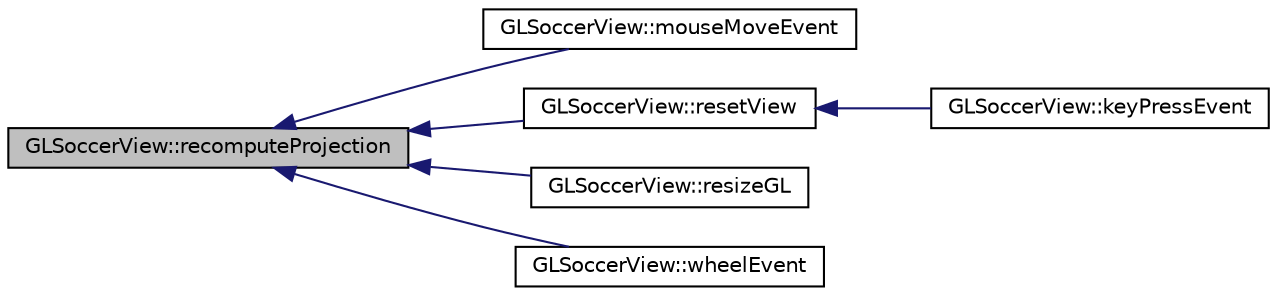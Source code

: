 digraph "GLSoccerView::recomputeProjection"
{
 // INTERACTIVE_SVG=YES
  edge [fontname="Helvetica",fontsize="10",labelfontname="Helvetica",labelfontsize="10"];
  node [fontname="Helvetica",fontsize="10",shape=record];
  rankdir="LR";
  Node1 [label="GLSoccerView::recomputeProjection",height=0.2,width=0.4,color="black", fillcolor="grey75", style="filled", fontcolor="black"];
  Node1 -> Node2 [dir="back",color="midnightblue",fontsize="10",style="solid",fontname="Helvetica"];
  Node2 [label="GLSoccerView::mouseMoveEvent",height=0.2,width=0.4,color="black", fillcolor="white", style="filled",URL="$da/d65/class_g_l_soccer_view.html#acf5064ec3428673c18b632021958a1a0"];
  Node1 -> Node3 [dir="back",color="midnightblue",fontsize="10",style="solid",fontname="Helvetica"];
  Node3 [label="GLSoccerView::resetView",height=0.2,width=0.4,color="black", fillcolor="white", style="filled",URL="$da/d65/class_g_l_soccer_view.html#ad3d291e6d054d19315466a31296337df"];
  Node3 -> Node4 [dir="back",color="midnightblue",fontsize="10",style="solid",fontname="Helvetica"];
  Node4 [label="GLSoccerView::keyPressEvent",height=0.2,width=0.4,color="black", fillcolor="white", style="filled",URL="$da/d65/class_g_l_soccer_view.html#ab42658b7cd663c75aaa7661c86380098"];
  Node1 -> Node5 [dir="back",color="midnightblue",fontsize="10",style="solid",fontname="Helvetica"];
  Node5 [label="GLSoccerView::resizeGL",height=0.2,width=0.4,color="black", fillcolor="white", style="filled",URL="$da/d65/class_g_l_soccer_view.html#aa989df68ae116ddc549beb177c0b0b25"];
  Node1 -> Node6 [dir="back",color="midnightblue",fontsize="10",style="solid",fontname="Helvetica"];
  Node6 [label="GLSoccerView::wheelEvent",height=0.2,width=0.4,color="black", fillcolor="white", style="filled",URL="$da/d65/class_g_l_soccer_view.html#ac06ddb6e79367a2fefe1f6f2d1d1e543"];
}
